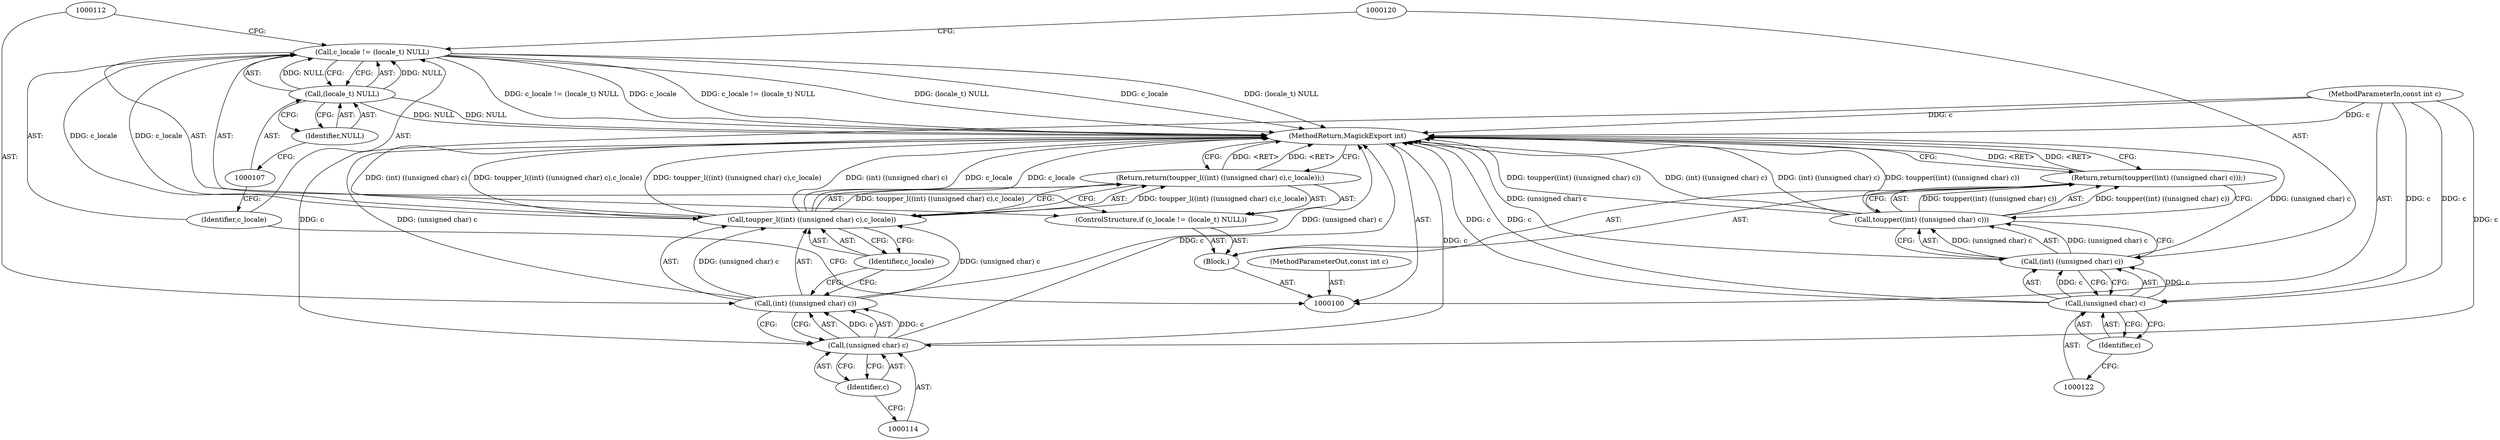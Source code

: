 digraph "0_ImageMagick_07eebcd72f45c8fd7563d3f9ec5d2bed48f65f36_0" {
"1000124" [label="(MethodReturn,MagickExport int)"];
"1000101" [label="(MethodParameterIn,const int c)"];
"1000149" [label="(MethodParameterOut,const int c)"];
"1000102" [label="(Block,)"];
"1000106" [label="(Call,(locale_t) NULL)"];
"1000103" [label="(ControlStructure,if (c_locale != (locale_t) NULL))"];
"1000108" [label="(Identifier,NULL)"];
"1000104" [label="(Call,c_locale != (locale_t) NULL)"];
"1000105" [label="(Identifier,c_locale)"];
"1000110" [label="(Call,toupper_l((int) ((unsigned char) c),c_locale))"];
"1000111" [label="(Call,(int) ((unsigned char) c))"];
"1000113" [label="(Call,(unsigned char) c)"];
"1000109" [label="(Return,return(toupper_l((int) ((unsigned char) c),c_locale));)"];
"1000115" [label="(Identifier,c)"];
"1000116" [label="(Identifier,c_locale)"];
"1000119" [label="(Call,(int) ((unsigned char) c))"];
"1000117" [label="(Return,return(toupper((int) ((unsigned char) c)));)"];
"1000121" [label="(Call,(unsigned char) c)"];
"1000123" [label="(Identifier,c)"];
"1000118" [label="(Call,toupper((int) ((unsigned char) c)))"];
"1000124" -> "1000100"  [label="AST: "];
"1000124" -> "1000109"  [label="CFG: "];
"1000124" -> "1000117"  [label="CFG: "];
"1000106" -> "1000124"  [label="DDG: NULL"];
"1000104" -> "1000124"  [label="DDG: c_locale != (locale_t) NULL"];
"1000104" -> "1000124"  [label="DDG: c_locale"];
"1000104" -> "1000124"  [label="DDG: (locale_t) NULL"];
"1000121" -> "1000124"  [label="DDG: c"];
"1000118" -> "1000124"  [label="DDG: toupper((int) ((unsigned char) c))"];
"1000118" -> "1000124"  [label="DDG: (int) ((unsigned char) c)"];
"1000113" -> "1000124"  [label="DDG: c"];
"1000119" -> "1000124"  [label="DDG: (unsigned char) c"];
"1000111" -> "1000124"  [label="DDG: (unsigned char) c"];
"1000101" -> "1000124"  [label="DDG: c"];
"1000110" -> "1000124"  [label="DDG: toupper_l((int) ((unsigned char) c),c_locale)"];
"1000110" -> "1000124"  [label="DDG: (int) ((unsigned char) c)"];
"1000110" -> "1000124"  [label="DDG: c_locale"];
"1000117" -> "1000124"  [label="DDG: <RET>"];
"1000109" -> "1000124"  [label="DDG: <RET>"];
"1000101" -> "1000100"  [label="AST: "];
"1000101" -> "1000124"  [label="DDG: c"];
"1000101" -> "1000113"  [label="DDG: c"];
"1000101" -> "1000121"  [label="DDG: c"];
"1000149" -> "1000100"  [label="AST: "];
"1000102" -> "1000100"  [label="AST: "];
"1000103" -> "1000102"  [label="AST: "];
"1000117" -> "1000102"  [label="AST: "];
"1000106" -> "1000104"  [label="AST: "];
"1000106" -> "1000108"  [label="CFG: "];
"1000107" -> "1000106"  [label="AST: "];
"1000108" -> "1000106"  [label="AST: "];
"1000104" -> "1000106"  [label="CFG: "];
"1000106" -> "1000124"  [label="DDG: NULL"];
"1000106" -> "1000104"  [label="DDG: NULL"];
"1000103" -> "1000102"  [label="AST: "];
"1000104" -> "1000103"  [label="AST: "];
"1000109" -> "1000103"  [label="AST: "];
"1000108" -> "1000106"  [label="AST: "];
"1000108" -> "1000107"  [label="CFG: "];
"1000106" -> "1000108"  [label="CFG: "];
"1000104" -> "1000103"  [label="AST: "];
"1000104" -> "1000106"  [label="CFG: "];
"1000105" -> "1000104"  [label="AST: "];
"1000106" -> "1000104"  [label="AST: "];
"1000112" -> "1000104"  [label="CFG: "];
"1000120" -> "1000104"  [label="CFG: "];
"1000104" -> "1000124"  [label="DDG: c_locale != (locale_t) NULL"];
"1000104" -> "1000124"  [label="DDG: c_locale"];
"1000104" -> "1000124"  [label="DDG: (locale_t) NULL"];
"1000106" -> "1000104"  [label="DDG: NULL"];
"1000104" -> "1000110"  [label="DDG: c_locale"];
"1000105" -> "1000104"  [label="AST: "];
"1000105" -> "1000100"  [label="CFG: "];
"1000107" -> "1000105"  [label="CFG: "];
"1000110" -> "1000109"  [label="AST: "];
"1000110" -> "1000116"  [label="CFG: "];
"1000111" -> "1000110"  [label="AST: "];
"1000116" -> "1000110"  [label="AST: "];
"1000109" -> "1000110"  [label="CFG: "];
"1000110" -> "1000124"  [label="DDG: toupper_l((int) ((unsigned char) c),c_locale)"];
"1000110" -> "1000124"  [label="DDG: (int) ((unsigned char) c)"];
"1000110" -> "1000124"  [label="DDG: c_locale"];
"1000110" -> "1000109"  [label="DDG: toupper_l((int) ((unsigned char) c),c_locale)"];
"1000111" -> "1000110"  [label="DDG: (unsigned char) c"];
"1000104" -> "1000110"  [label="DDG: c_locale"];
"1000111" -> "1000110"  [label="AST: "];
"1000111" -> "1000113"  [label="CFG: "];
"1000112" -> "1000111"  [label="AST: "];
"1000113" -> "1000111"  [label="AST: "];
"1000116" -> "1000111"  [label="CFG: "];
"1000111" -> "1000124"  [label="DDG: (unsigned char) c"];
"1000111" -> "1000110"  [label="DDG: (unsigned char) c"];
"1000113" -> "1000111"  [label="DDG: c"];
"1000113" -> "1000111"  [label="AST: "];
"1000113" -> "1000115"  [label="CFG: "];
"1000114" -> "1000113"  [label="AST: "];
"1000115" -> "1000113"  [label="AST: "];
"1000111" -> "1000113"  [label="CFG: "];
"1000113" -> "1000124"  [label="DDG: c"];
"1000113" -> "1000111"  [label="DDG: c"];
"1000101" -> "1000113"  [label="DDG: c"];
"1000109" -> "1000103"  [label="AST: "];
"1000109" -> "1000110"  [label="CFG: "];
"1000110" -> "1000109"  [label="AST: "];
"1000124" -> "1000109"  [label="CFG: "];
"1000109" -> "1000124"  [label="DDG: <RET>"];
"1000110" -> "1000109"  [label="DDG: toupper_l((int) ((unsigned char) c),c_locale)"];
"1000115" -> "1000113"  [label="AST: "];
"1000115" -> "1000114"  [label="CFG: "];
"1000113" -> "1000115"  [label="CFG: "];
"1000116" -> "1000110"  [label="AST: "];
"1000116" -> "1000111"  [label="CFG: "];
"1000110" -> "1000116"  [label="CFG: "];
"1000119" -> "1000118"  [label="AST: "];
"1000119" -> "1000121"  [label="CFG: "];
"1000120" -> "1000119"  [label="AST: "];
"1000121" -> "1000119"  [label="AST: "];
"1000118" -> "1000119"  [label="CFG: "];
"1000119" -> "1000124"  [label="DDG: (unsigned char) c"];
"1000119" -> "1000118"  [label="DDG: (unsigned char) c"];
"1000121" -> "1000119"  [label="DDG: c"];
"1000117" -> "1000102"  [label="AST: "];
"1000117" -> "1000118"  [label="CFG: "];
"1000118" -> "1000117"  [label="AST: "];
"1000124" -> "1000117"  [label="CFG: "];
"1000117" -> "1000124"  [label="DDG: <RET>"];
"1000118" -> "1000117"  [label="DDG: toupper((int) ((unsigned char) c))"];
"1000121" -> "1000119"  [label="AST: "];
"1000121" -> "1000123"  [label="CFG: "];
"1000122" -> "1000121"  [label="AST: "];
"1000123" -> "1000121"  [label="AST: "];
"1000119" -> "1000121"  [label="CFG: "];
"1000121" -> "1000124"  [label="DDG: c"];
"1000121" -> "1000119"  [label="DDG: c"];
"1000101" -> "1000121"  [label="DDG: c"];
"1000123" -> "1000121"  [label="AST: "];
"1000123" -> "1000122"  [label="CFG: "];
"1000121" -> "1000123"  [label="CFG: "];
"1000118" -> "1000117"  [label="AST: "];
"1000118" -> "1000119"  [label="CFG: "];
"1000119" -> "1000118"  [label="AST: "];
"1000117" -> "1000118"  [label="CFG: "];
"1000118" -> "1000124"  [label="DDG: toupper((int) ((unsigned char) c))"];
"1000118" -> "1000124"  [label="DDG: (int) ((unsigned char) c)"];
"1000118" -> "1000117"  [label="DDG: toupper((int) ((unsigned char) c))"];
"1000119" -> "1000118"  [label="DDG: (unsigned char) c"];
}
